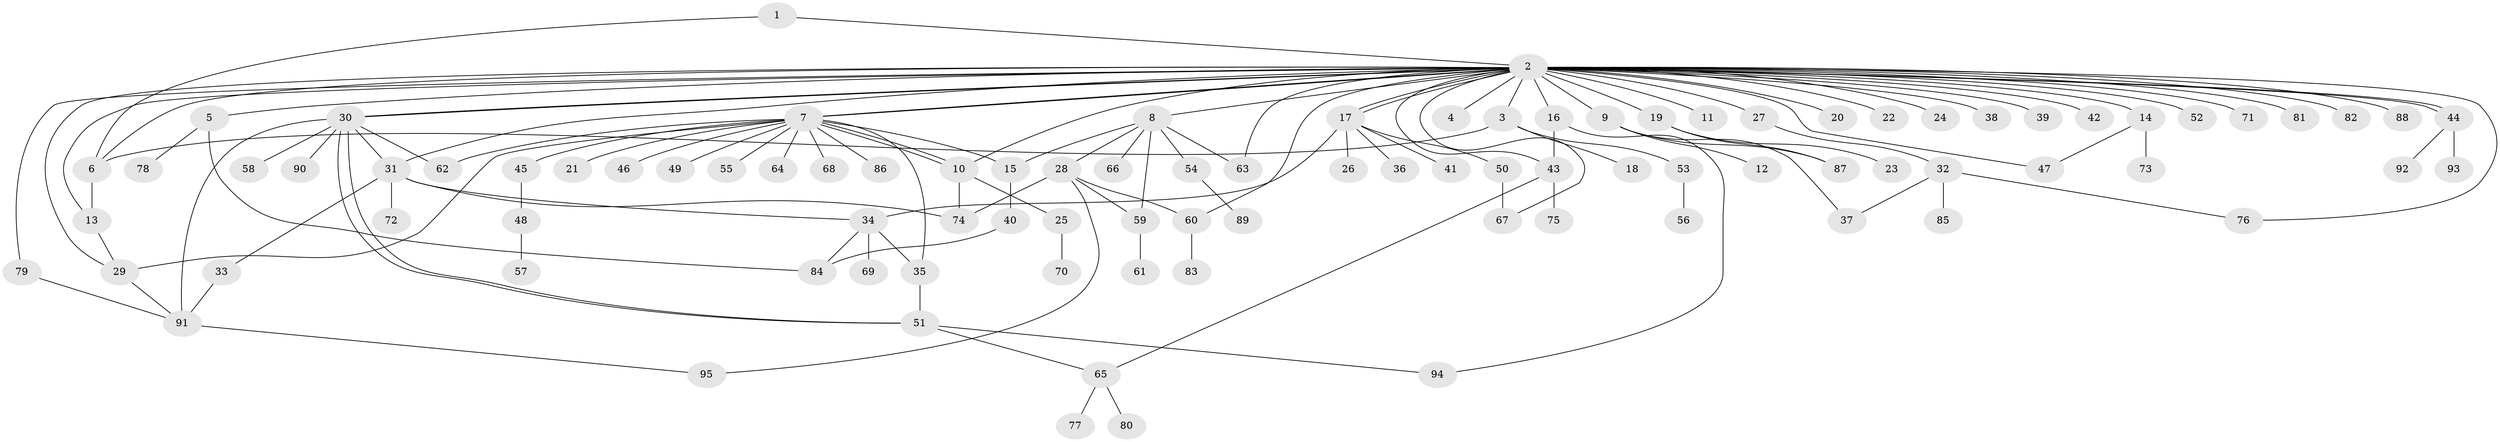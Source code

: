 // Generated by graph-tools (version 1.1) at 2025/01/03/09/25 03:01:57]
// undirected, 95 vertices, 131 edges
graph export_dot {
graph [start="1"]
  node [color=gray90,style=filled];
  1;
  2;
  3;
  4;
  5;
  6;
  7;
  8;
  9;
  10;
  11;
  12;
  13;
  14;
  15;
  16;
  17;
  18;
  19;
  20;
  21;
  22;
  23;
  24;
  25;
  26;
  27;
  28;
  29;
  30;
  31;
  32;
  33;
  34;
  35;
  36;
  37;
  38;
  39;
  40;
  41;
  42;
  43;
  44;
  45;
  46;
  47;
  48;
  49;
  50;
  51;
  52;
  53;
  54;
  55;
  56;
  57;
  58;
  59;
  60;
  61;
  62;
  63;
  64;
  65;
  66;
  67;
  68;
  69;
  70;
  71;
  72;
  73;
  74;
  75;
  76;
  77;
  78;
  79;
  80;
  81;
  82;
  83;
  84;
  85;
  86;
  87;
  88;
  89;
  90;
  91;
  92;
  93;
  94;
  95;
  1 -- 2;
  1 -- 6;
  2 -- 3;
  2 -- 4;
  2 -- 5;
  2 -- 6;
  2 -- 7;
  2 -- 7;
  2 -- 8;
  2 -- 9;
  2 -- 10;
  2 -- 11;
  2 -- 13;
  2 -- 14;
  2 -- 16;
  2 -- 17;
  2 -- 17;
  2 -- 19;
  2 -- 20;
  2 -- 22;
  2 -- 24;
  2 -- 27;
  2 -- 29;
  2 -- 30;
  2 -- 30;
  2 -- 31;
  2 -- 38;
  2 -- 39;
  2 -- 42;
  2 -- 43;
  2 -- 44;
  2 -- 44;
  2 -- 47;
  2 -- 52;
  2 -- 60;
  2 -- 63;
  2 -- 67;
  2 -- 71;
  2 -- 76;
  2 -- 79;
  2 -- 81;
  2 -- 82;
  2 -- 88;
  3 -- 6;
  3 -- 18;
  3 -- 53;
  5 -- 78;
  5 -- 84;
  6 -- 13;
  7 -- 10;
  7 -- 10;
  7 -- 15;
  7 -- 21;
  7 -- 29;
  7 -- 35;
  7 -- 45;
  7 -- 46;
  7 -- 49;
  7 -- 55;
  7 -- 62;
  7 -- 64;
  7 -- 68;
  7 -- 86;
  8 -- 15;
  8 -- 28;
  8 -- 54;
  8 -- 59;
  8 -- 63;
  8 -- 66;
  9 -- 12;
  9 -- 37;
  9 -- 87;
  10 -- 25;
  10 -- 74;
  13 -- 29;
  14 -- 47;
  14 -- 73;
  15 -- 40;
  16 -- 43;
  16 -- 94;
  17 -- 26;
  17 -- 34;
  17 -- 36;
  17 -- 41;
  17 -- 50;
  19 -- 23;
  19 -- 87;
  25 -- 70;
  27 -- 32;
  28 -- 59;
  28 -- 60;
  28 -- 74;
  28 -- 95;
  29 -- 91;
  30 -- 31;
  30 -- 51;
  30 -- 51;
  30 -- 58;
  30 -- 62;
  30 -- 90;
  30 -- 91;
  31 -- 33;
  31 -- 34;
  31 -- 72;
  31 -- 74;
  32 -- 37;
  32 -- 76;
  32 -- 85;
  33 -- 91;
  34 -- 35;
  34 -- 69;
  34 -- 84;
  35 -- 51;
  40 -- 84;
  43 -- 65;
  43 -- 75;
  44 -- 92;
  44 -- 93;
  45 -- 48;
  48 -- 57;
  50 -- 67;
  51 -- 65;
  51 -- 94;
  53 -- 56;
  54 -- 89;
  59 -- 61;
  60 -- 83;
  65 -- 77;
  65 -- 80;
  79 -- 91;
  91 -- 95;
}
